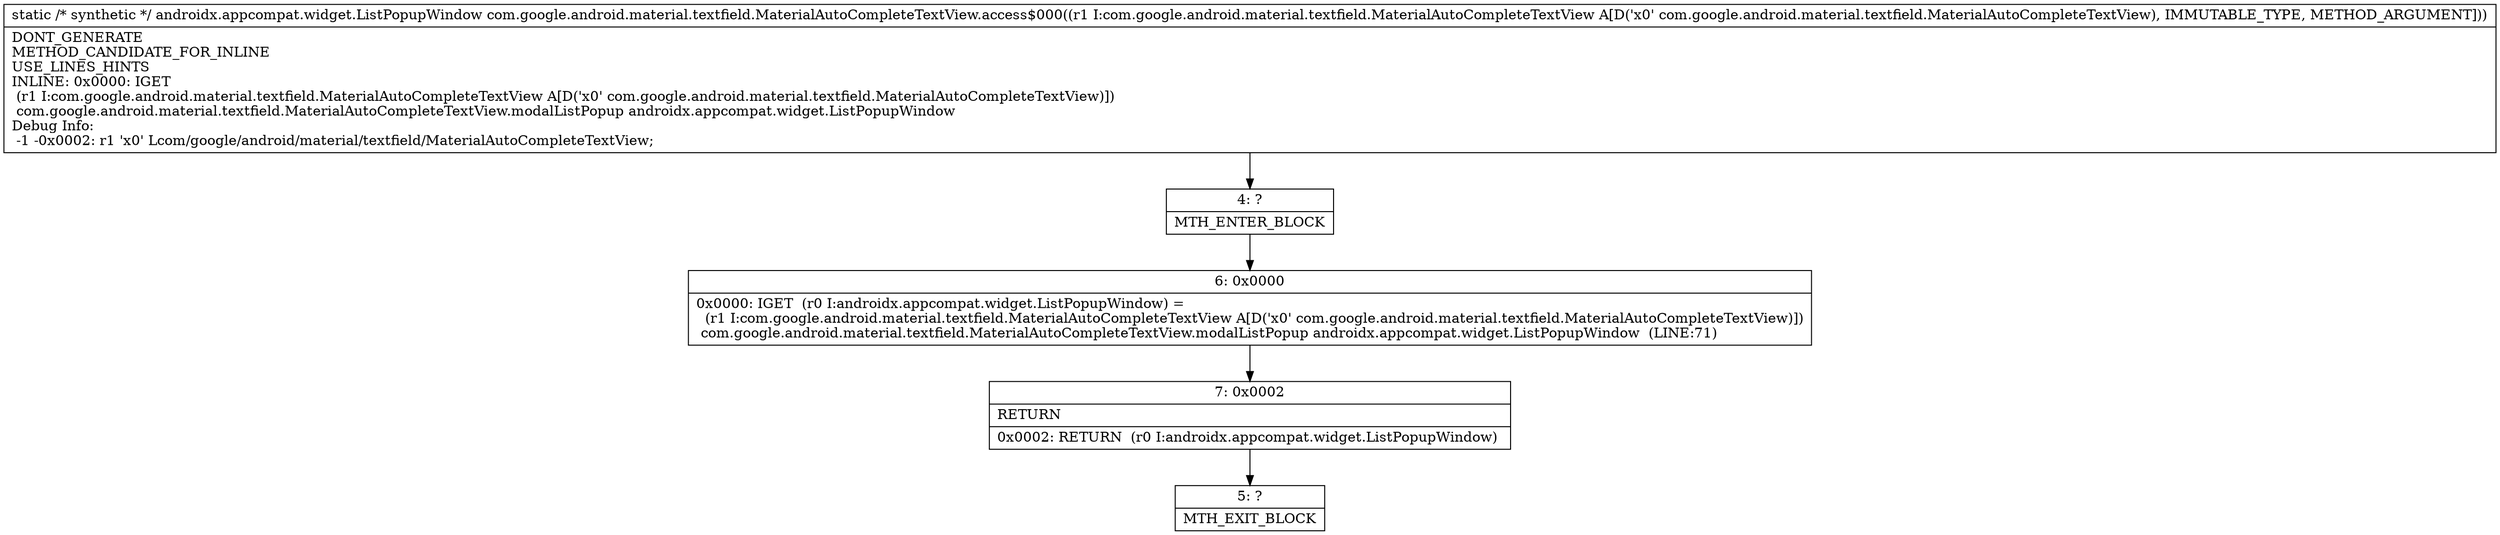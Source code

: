digraph "CFG forcom.google.android.material.textfield.MaterialAutoCompleteTextView.access$000(Lcom\/google\/android\/material\/textfield\/MaterialAutoCompleteTextView;)Landroidx\/appcompat\/widget\/ListPopupWindow;" {
Node_4 [shape=record,label="{4\:\ ?|MTH_ENTER_BLOCK\l}"];
Node_6 [shape=record,label="{6\:\ 0x0000|0x0000: IGET  (r0 I:androidx.appcompat.widget.ListPopupWindow) = \l  (r1 I:com.google.android.material.textfield.MaterialAutoCompleteTextView A[D('x0' com.google.android.material.textfield.MaterialAutoCompleteTextView)])\l com.google.android.material.textfield.MaterialAutoCompleteTextView.modalListPopup androidx.appcompat.widget.ListPopupWindow  (LINE:71)\l}"];
Node_7 [shape=record,label="{7\:\ 0x0002|RETURN\l|0x0002: RETURN  (r0 I:androidx.appcompat.widget.ListPopupWindow) \l}"];
Node_5 [shape=record,label="{5\:\ ?|MTH_EXIT_BLOCK\l}"];
MethodNode[shape=record,label="{static \/* synthetic *\/ androidx.appcompat.widget.ListPopupWindow com.google.android.material.textfield.MaterialAutoCompleteTextView.access$000((r1 I:com.google.android.material.textfield.MaterialAutoCompleteTextView A[D('x0' com.google.android.material.textfield.MaterialAutoCompleteTextView), IMMUTABLE_TYPE, METHOD_ARGUMENT]))  | DONT_GENERATE\lMETHOD_CANDIDATE_FOR_INLINE\lUSE_LINES_HINTS\lINLINE: 0x0000: IGET  \l  (r1 I:com.google.android.material.textfield.MaterialAutoCompleteTextView A[D('x0' com.google.android.material.textfield.MaterialAutoCompleteTextView)])\l com.google.android.material.textfield.MaterialAutoCompleteTextView.modalListPopup androidx.appcompat.widget.ListPopupWindow\lDebug Info:\l  \-1 \-0x0002: r1 'x0' Lcom\/google\/android\/material\/textfield\/MaterialAutoCompleteTextView;\l}"];
MethodNode -> Node_4;Node_4 -> Node_6;
Node_6 -> Node_7;
Node_7 -> Node_5;
}

